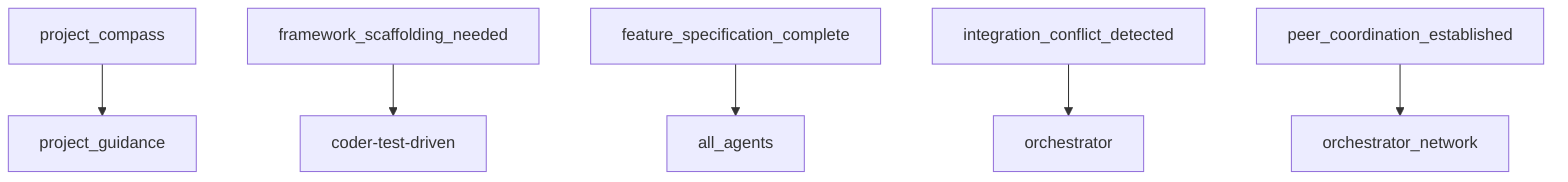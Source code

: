 graph TD
    project_compass--> project_guidance
    framework_scaffolding_needed--> coder-test-driven
    feature_specification_complete--> all_agents
    integration_conflict_detected--> orchestrator
    peer_coordination_established--> orchestrator_network